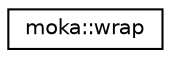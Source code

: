 digraph "Graphical Class Hierarchy"
{
 // LATEX_PDF_SIZE
  edge [fontname="Helvetica",fontsize="10",labelfontname="Helvetica",labelfontsize="10"];
  node [fontname="Helvetica",fontsize="10",shape=record];
  rankdir="LR";
  Node0 [label="moka::wrap",height=0.2,width=0.4,color="black", fillcolor="white", style="filled",URL="$structmoka_1_1wrap.html",tooltip="x and y texture wrap modes. Both default to clamp_to_edge."];
}
